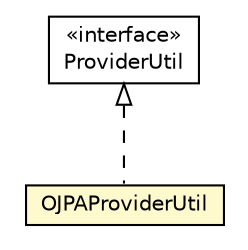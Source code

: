 #!/usr/local/bin/dot
#
# Class diagram 
# Generated by UMLGraph version R5_6-24-gf6e263 (http://www.umlgraph.org/)
#

digraph G {
	edge [fontname="Helvetica",fontsize=10,labelfontname="Helvetica",labelfontsize=10];
	node [fontname="Helvetica",fontsize=10,shape=plaintext];
	nodesep=0.25;
	ranksep=0.5;
	// com.orientechnologies.orient.object.jpa.OJPAProviderUtil
	c4031468 [label=<<table title="com.orientechnologies.orient.object.jpa.OJPAProviderUtil" border="0" cellborder="1" cellspacing="0" cellpadding="2" port="p" bgcolor="lemonChiffon" href="./OJPAProviderUtil.html">
		<tr><td><table border="0" cellspacing="0" cellpadding="1">
<tr><td align="center" balign="center"> OJPAProviderUtil </td></tr>
		</table></td></tr>
		</table>>, URL="./OJPAProviderUtil.html", fontname="Helvetica", fontcolor="black", fontsize=10.0];
	//com.orientechnologies.orient.object.jpa.OJPAProviderUtil implements javax.persistence.spi.ProviderUtil
	c4032166:p -> c4031468:p [dir=back,arrowtail=empty,style=dashed];
	// javax.persistence.spi.ProviderUtil
	c4032166 [label=<<table title="javax.persistence.spi.ProviderUtil" border="0" cellborder="1" cellspacing="0" cellpadding="2" port="p" href="http://java.sun.com/j2se/1.4.2/docs/api/javax/persistence/spi/ProviderUtil.html">
		<tr><td><table border="0" cellspacing="0" cellpadding="1">
<tr><td align="center" balign="center"> &#171;interface&#187; </td></tr>
<tr><td align="center" balign="center"> ProviderUtil </td></tr>
		</table></td></tr>
		</table>>, URL="http://java.sun.com/j2se/1.4.2/docs/api/javax/persistence/spi/ProviderUtil.html", fontname="Helvetica", fontcolor="black", fontsize=10.0];
}

